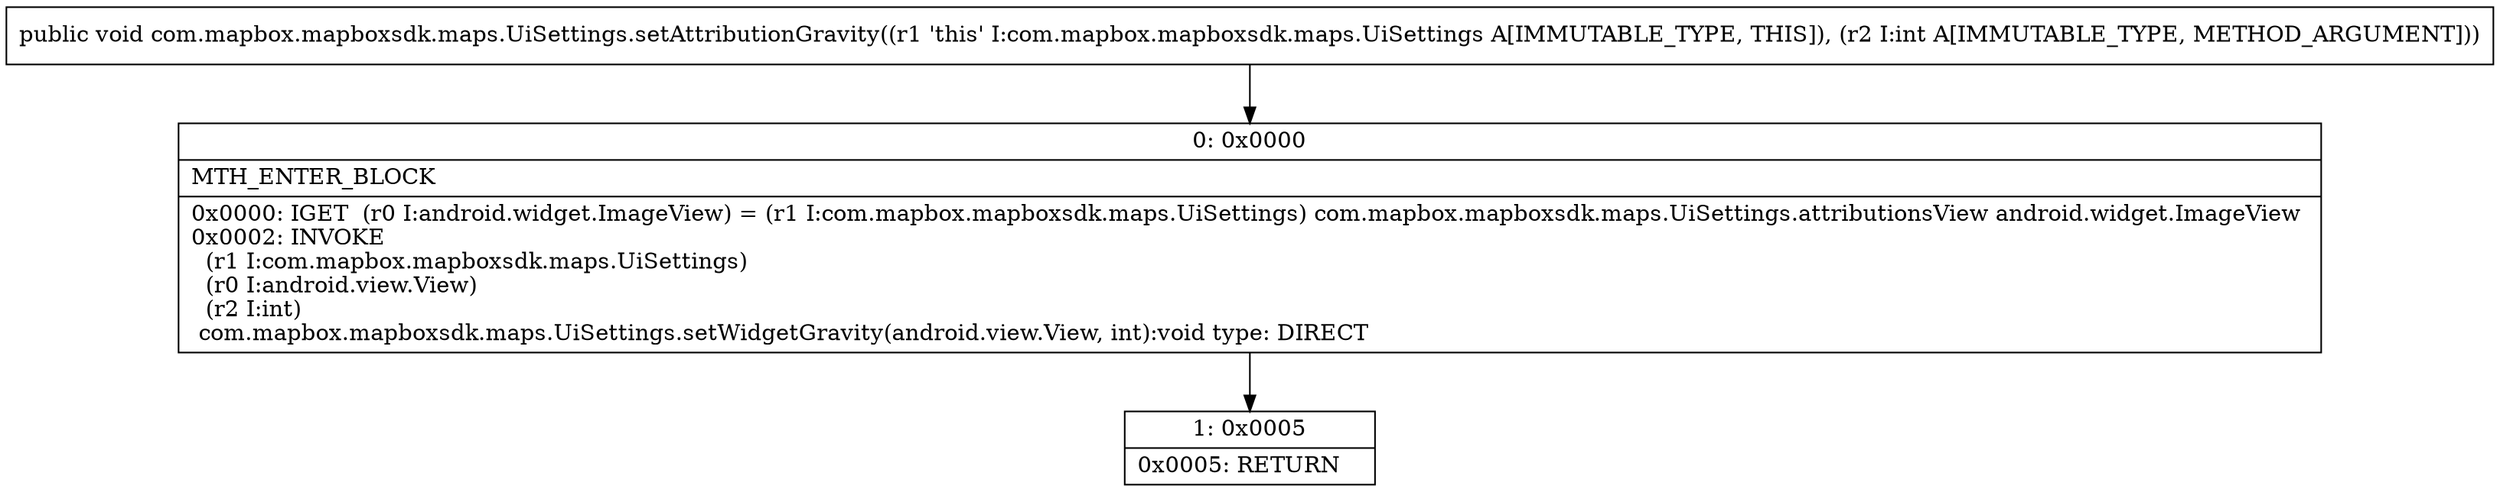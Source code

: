 digraph "CFG forcom.mapbox.mapboxsdk.maps.UiSettings.setAttributionGravity(I)V" {
Node_0 [shape=record,label="{0\:\ 0x0000|MTH_ENTER_BLOCK\l|0x0000: IGET  (r0 I:android.widget.ImageView) = (r1 I:com.mapbox.mapboxsdk.maps.UiSettings) com.mapbox.mapboxsdk.maps.UiSettings.attributionsView android.widget.ImageView \l0x0002: INVOKE  \l  (r1 I:com.mapbox.mapboxsdk.maps.UiSettings)\l  (r0 I:android.view.View)\l  (r2 I:int)\l com.mapbox.mapboxsdk.maps.UiSettings.setWidgetGravity(android.view.View, int):void type: DIRECT \l}"];
Node_1 [shape=record,label="{1\:\ 0x0005|0x0005: RETURN   \l}"];
MethodNode[shape=record,label="{public void com.mapbox.mapboxsdk.maps.UiSettings.setAttributionGravity((r1 'this' I:com.mapbox.mapboxsdk.maps.UiSettings A[IMMUTABLE_TYPE, THIS]), (r2 I:int A[IMMUTABLE_TYPE, METHOD_ARGUMENT])) }"];
MethodNode -> Node_0;
Node_0 -> Node_1;
}

